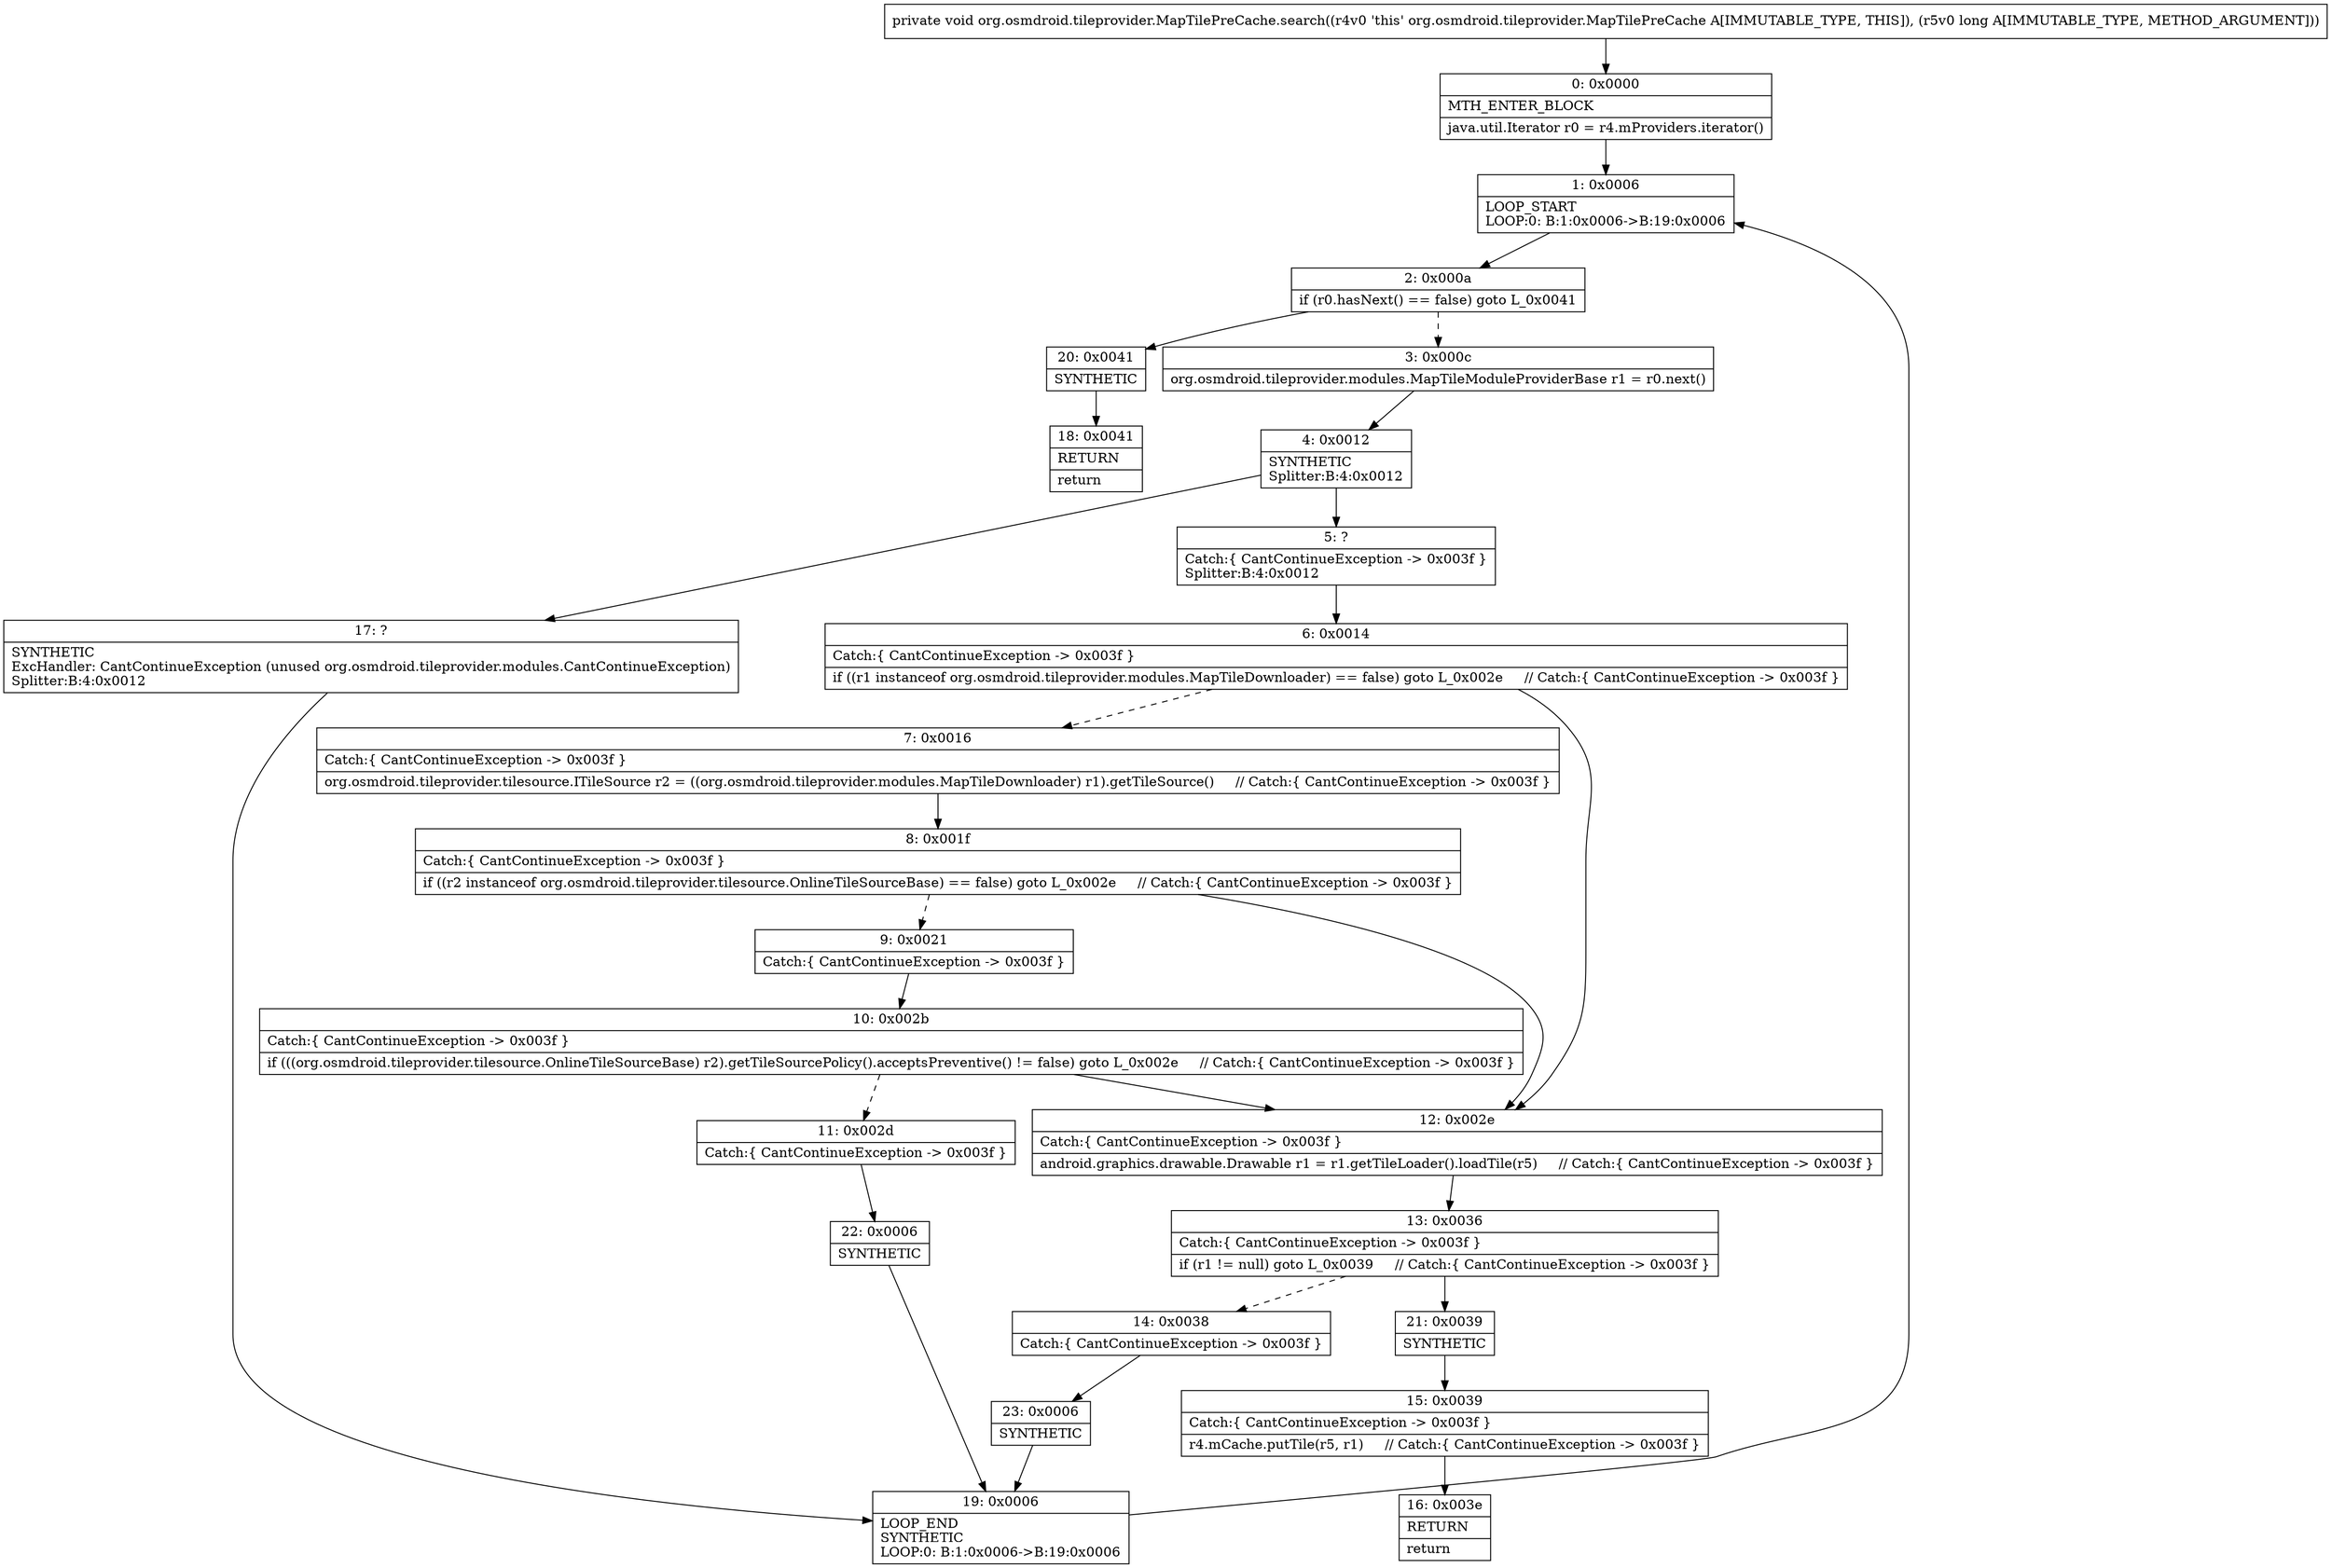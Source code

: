 digraph "CFG fororg.osmdroid.tileprovider.MapTilePreCache.search(J)V" {
Node_0 [shape=record,label="{0\:\ 0x0000|MTH_ENTER_BLOCK\l|java.util.Iterator r0 = r4.mProviders.iterator()\l}"];
Node_1 [shape=record,label="{1\:\ 0x0006|LOOP_START\lLOOP:0: B:1:0x0006\-\>B:19:0x0006\l}"];
Node_2 [shape=record,label="{2\:\ 0x000a|if (r0.hasNext() == false) goto L_0x0041\l}"];
Node_3 [shape=record,label="{3\:\ 0x000c|org.osmdroid.tileprovider.modules.MapTileModuleProviderBase r1 = r0.next()\l}"];
Node_4 [shape=record,label="{4\:\ 0x0012|SYNTHETIC\lSplitter:B:4:0x0012\l}"];
Node_5 [shape=record,label="{5\:\ ?|Catch:\{ CantContinueException \-\> 0x003f \}\lSplitter:B:4:0x0012\l}"];
Node_6 [shape=record,label="{6\:\ 0x0014|Catch:\{ CantContinueException \-\> 0x003f \}\l|if ((r1 instanceof org.osmdroid.tileprovider.modules.MapTileDownloader) == false) goto L_0x002e     \/\/ Catch:\{ CantContinueException \-\> 0x003f \}\l}"];
Node_7 [shape=record,label="{7\:\ 0x0016|Catch:\{ CantContinueException \-\> 0x003f \}\l|org.osmdroid.tileprovider.tilesource.ITileSource r2 = ((org.osmdroid.tileprovider.modules.MapTileDownloader) r1).getTileSource()     \/\/ Catch:\{ CantContinueException \-\> 0x003f \}\l}"];
Node_8 [shape=record,label="{8\:\ 0x001f|Catch:\{ CantContinueException \-\> 0x003f \}\l|if ((r2 instanceof org.osmdroid.tileprovider.tilesource.OnlineTileSourceBase) == false) goto L_0x002e     \/\/ Catch:\{ CantContinueException \-\> 0x003f \}\l}"];
Node_9 [shape=record,label="{9\:\ 0x0021|Catch:\{ CantContinueException \-\> 0x003f \}\l}"];
Node_10 [shape=record,label="{10\:\ 0x002b|Catch:\{ CantContinueException \-\> 0x003f \}\l|if (((org.osmdroid.tileprovider.tilesource.OnlineTileSourceBase) r2).getTileSourcePolicy().acceptsPreventive() != false) goto L_0x002e     \/\/ Catch:\{ CantContinueException \-\> 0x003f \}\l}"];
Node_11 [shape=record,label="{11\:\ 0x002d|Catch:\{ CantContinueException \-\> 0x003f \}\l}"];
Node_12 [shape=record,label="{12\:\ 0x002e|Catch:\{ CantContinueException \-\> 0x003f \}\l|android.graphics.drawable.Drawable r1 = r1.getTileLoader().loadTile(r5)     \/\/ Catch:\{ CantContinueException \-\> 0x003f \}\l}"];
Node_13 [shape=record,label="{13\:\ 0x0036|Catch:\{ CantContinueException \-\> 0x003f \}\l|if (r1 != null) goto L_0x0039     \/\/ Catch:\{ CantContinueException \-\> 0x003f \}\l}"];
Node_14 [shape=record,label="{14\:\ 0x0038|Catch:\{ CantContinueException \-\> 0x003f \}\l}"];
Node_15 [shape=record,label="{15\:\ 0x0039|Catch:\{ CantContinueException \-\> 0x003f \}\l|r4.mCache.putTile(r5, r1)     \/\/ Catch:\{ CantContinueException \-\> 0x003f \}\l}"];
Node_16 [shape=record,label="{16\:\ 0x003e|RETURN\l|return\l}"];
Node_17 [shape=record,label="{17\:\ ?|SYNTHETIC\lExcHandler: CantContinueException (unused org.osmdroid.tileprovider.modules.CantContinueException)\lSplitter:B:4:0x0012\l}"];
Node_18 [shape=record,label="{18\:\ 0x0041|RETURN\l|return\l}"];
Node_19 [shape=record,label="{19\:\ 0x0006|LOOP_END\lSYNTHETIC\lLOOP:0: B:1:0x0006\-\>B:19:0x0006\l}"];
Node_20 [shape=record,label="{20\:\ 0x0041|SYNTHETIC\l}"];
Node_21 [shape=record,label="{21\:\ 0x0039|SYNTHETIC\l}"];
Node_22 [shape=record,label="{22\:\ 0x0006|SYNTHETIC\l}"];
Node_23 [shape=record,label="{23\:\ 0x0006|SYNTHETIC\l}"];
MethodNode[shape=record,label="{private void org.osmdroid.tileprovider.MapTilePreCache.search((r4v0 'this' org.osmdroid.tileprovider.MapTilePreCache A[IMMUTABLE_TYPE, THIS]), (r5v0 long A[IMMUTABLE_TYPE, METHOD_ARGUMENT])) }"];
MethodNode -> Node_0;
Node_0 -> Node_1;
Node_1 -> Node_2;
Node_2 -> Node_3[style=dashed];
Node_2 -> Node_20;
Node_3 -> Node_4;
Node_4 -> Node_5;
Node_4 -> Node_17;
Node_5 -> Node_6;
Node_6 -> Node_7[style=dashed];
Node_6 -> Node_12;
Node_7 -> Node_8;
Node_8 -> Node_9[style=dashed];
Node_8 -> Node_12;
Node_9 -> Node_10;
Node_10 -> Node_11[style=dashed];
Node_10 -> Node_12;
Node_11 -> Node_22;
Node_12 -> Node_13;
Node_13 -> Node_14[style=dashed];
Node_13 -> Node_21;
Node_14 -> Node_23;
Node_15 -> Node_16;
Node_17 -> Node_19;
Node_19 -> Node_1;
Node_20 -> Node_18;
Node_21 -> Node_15;
Node_22 -> Node_19;
Node_23 -> Node_19;
}

